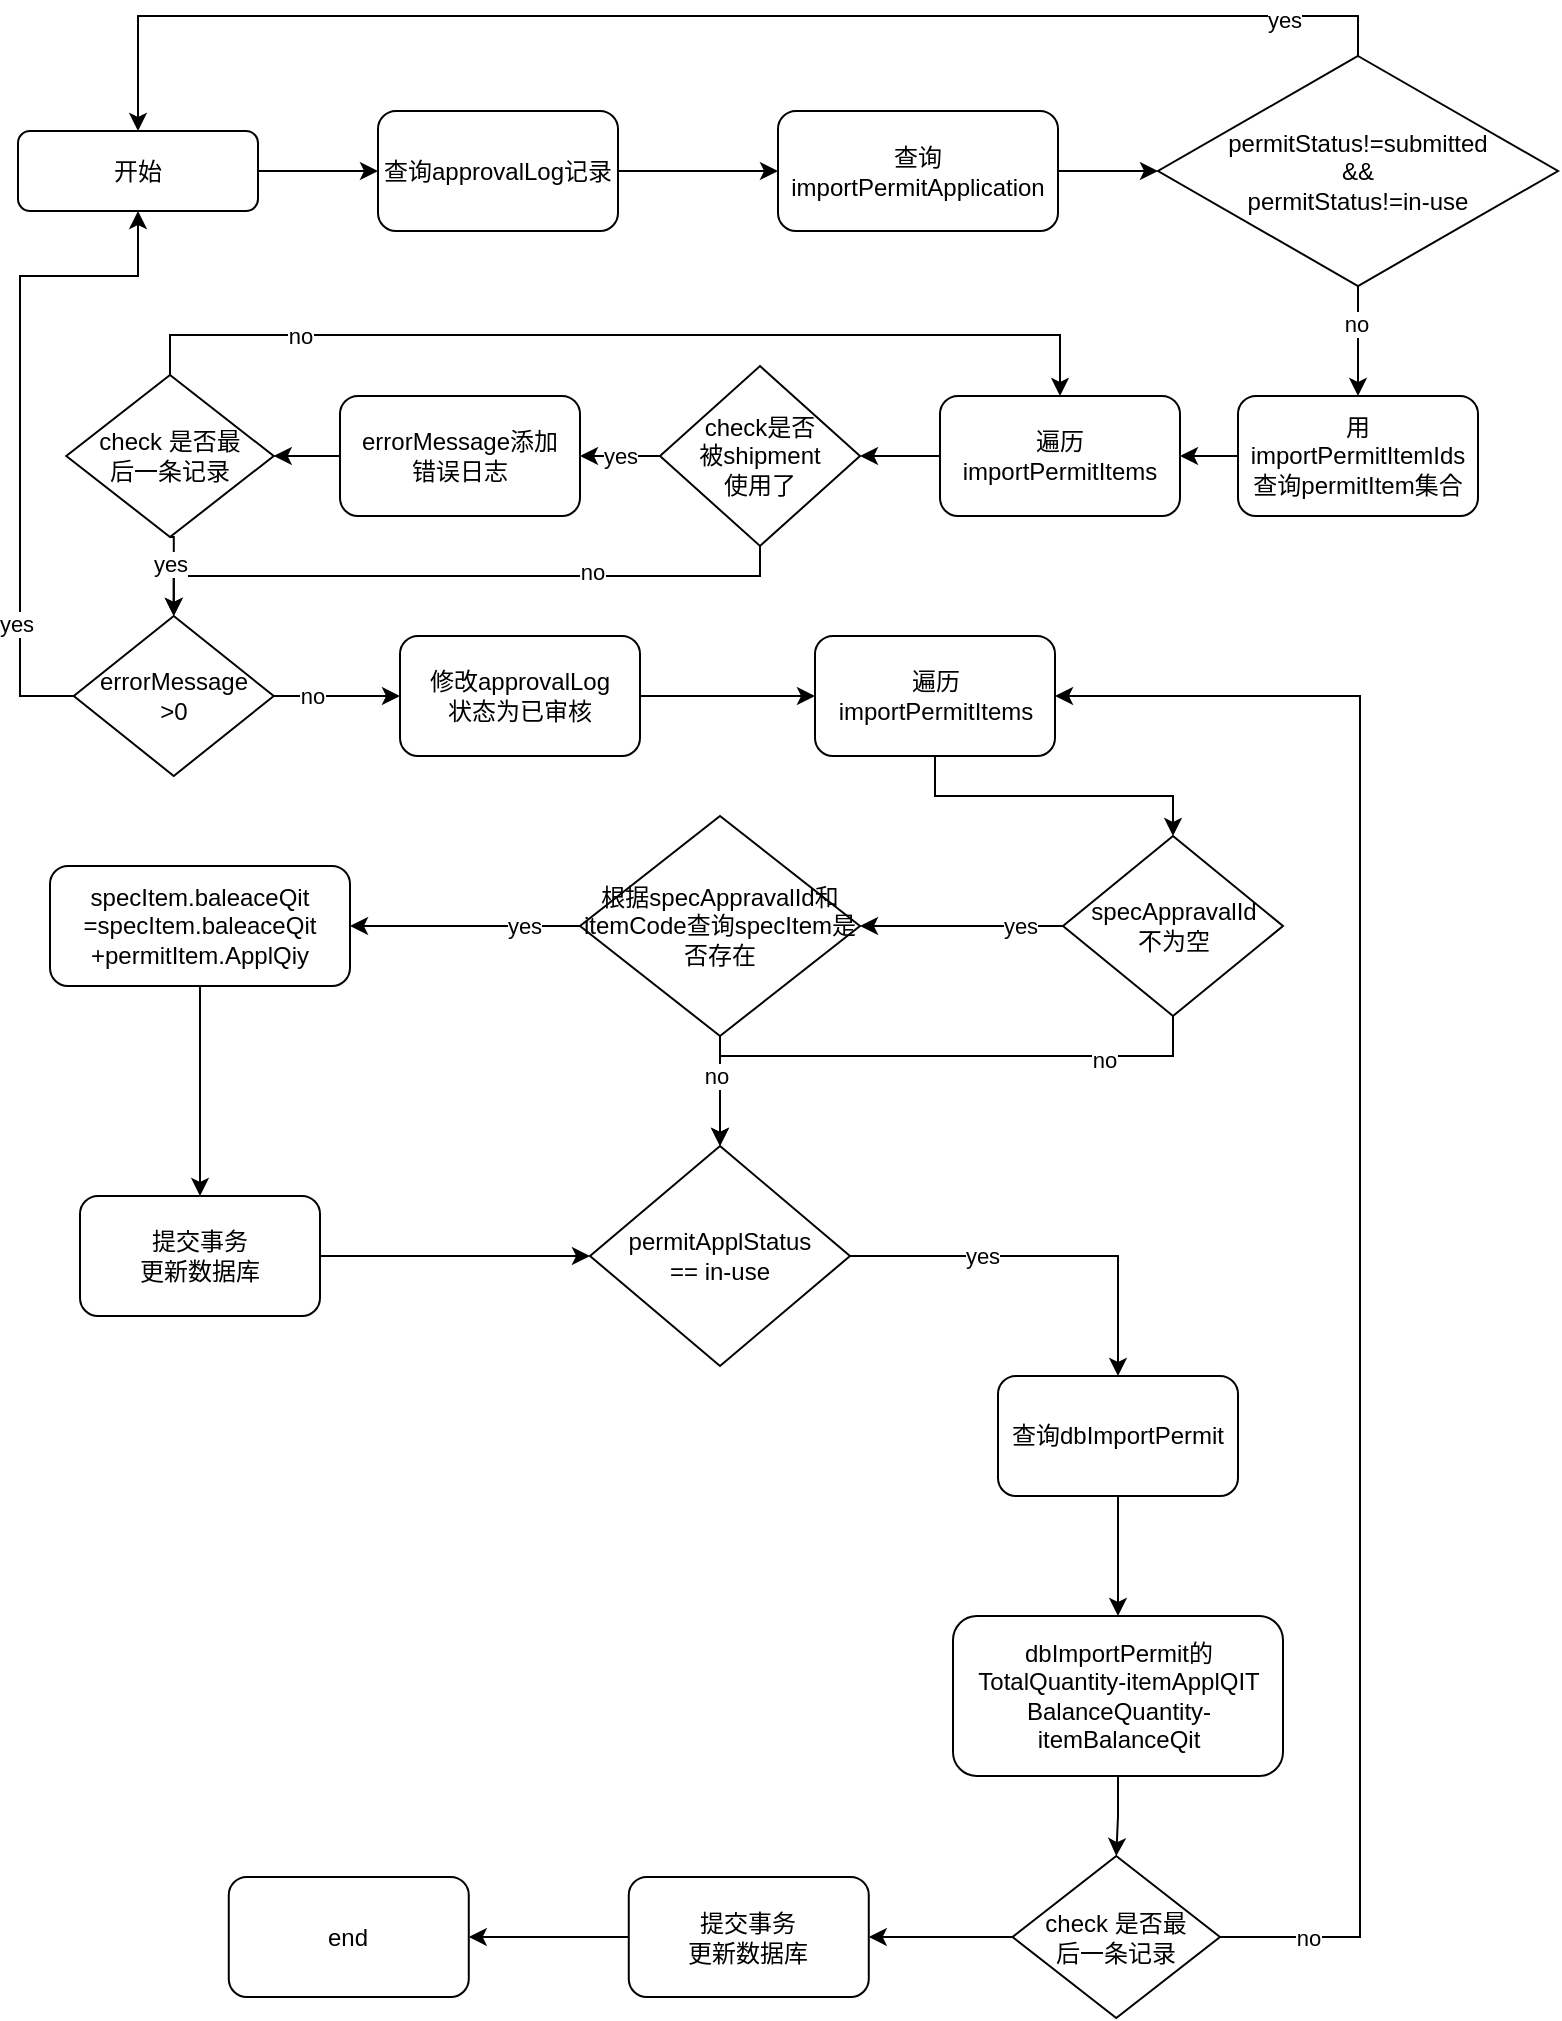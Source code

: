<mxfile version="20.4.0" type="github">
  <diagram id="C5RBs43oDa-KdzZeNtuy" name="Page-1">
    <mxGraphModel dx="1422" dy="780" grid="1" gridSize="10" guides="1" tooltips="1" connect="1" arrows="1" fold="1" page="1" pageScale="1" pageWidth="827" pageHeight="1169" math="0" shadow="0">
      <root>
        <mxCell id="WIyWlLk6GJQsqaUBKTNV-0" />
        <mxCell id="WIyWlLk6GJQsqaUBKTNV-1" parent="WIyWlLk6GJQsqaUBKTNV-0" />
        <mxCell id="7nmXqfAK1qRtBDQloMW5-14" style="edgeStyle=orthogonalEdgeStyle;rounded=0;orthogonalLoop=1;jettySize=auto;html=1;exitX=0.5;exitY=0;exitDx=0;exitDy=0;entryX=0.5;entryY=0;entryDx=0;entryDy=0;" edge="1" parent="WIyWlLk6GJQsqaUBKTNV-1" source="7nmXqfAK1qRtBDQloMW5-2" target="7nmXqfAK1qRtBDQloMW5-9">
          <mxGeometry relative="1" as="geometry" />
        </mxCell>
        <mxCell id="7nmXqfAK1qRtBDQloMW5-15" value="yes" style="edgeLabel;html=1;align=center;verticalAlign=middle;resizable=0;points=[];" vertex="1" connectable="0" parent="7nmXqfAK1qRtBDQloMW5-14">
          <mxGeometry x="-0.834" y="2" relative="1" as="geometry">
            <mxPoint as="offset" />
          </mxGeometry>
        </mxCell>
        <mxCell id="7nmXqfAK1qRtBDQloMW5-17" value="" style="edgeStyle=orthogonalEdgeStyle;rounded=0;orthogonalLoop=1;jettySize=auto;html=1;" edge="1" parent="WIyWlLk6GJQsqaUBKTNV-1" source="7nmXqfAK1qRtBDQloMW5-2" target="7nmXqfAK1qRtBDQloMW5-16">
          <mxGeometry relative="1" as="geometry" />
        </mxCell>
        <mxCell id="7nmXqfAK1qRtBDQloMW5-18" value="no" style="edgeLabel;html=1;align=center;verticalAlign=middle;resizable=0;points=[];" vertex="1" connectable="0" parent="7nmXqfAK1qRtBDQloMW5-17">
          <mxGeometry x="-0.33" y="-1" relative="1" as="geometry">
            <mxPoint as="offset" />
          </mxGeometry>
        </mxCell>
        <mxCell id="7nmXqfAK1qRtBDQloMW5-2" value="&lt;div&gt;permitStatus!=submitted&lt;/div&gt;&lt;div&gt;&amp;amp;&amp;amp;&lt;/div&gt;&lt;div&gt;permitStatus!=in-use&lt;/div&gt;" style="rhombus;whiteSpace=wrap;html=1;" vertex="1" parent="WIyWlLk6GJQsqaUBKTNV-1">
          <mxGeometry x="599" y="50" width="200" height="115" as="geometry" />
        </mxCell>
        <mxCell id="7nmXqfAK1qRtBDQloMW5-8" value="" style="edgeStyle=orthogonalEdgeStyle;rounded=0;orthogonalLoop=1;jettySize=auto;html=1;" edge="1" parent="WIyWlLk6GJQsqaUBKTNV-1" source="7nmXqfAK1qRtBDQloMW5-9" target="7nmXqfAK1qRtBDQloMW5-11">
          <mxGeometry relative="1" as="geometry" />
        </mxCell>
        <mxCell id="7nmXqfAK1qRtBDQloMW5-9" value="开始" style="rounded=1;whiteSpace=wrap;html=1;fontSize=12;glass=0;strokeWidth=1;shadow=0;" vertex="1" parent="WIyWlLk6GJQsqaUBKTNV-1">
          <mxGeometry x="29" y="87.5" width="120" height="40" as="geometry" />
        </mxCell>
        <mxCell id="7nmXqfAK1qRtBDQloMW5-10" value="" style="edgeStyle=orthogonalEdgeStyle;rounded=0;orthogonalLoop=1;jettySize=auto;html=1;" edge="1" parent="WIyWlLk6GJQsqaUBKTNV-1" source="7nmXqfAK1qRtBDQloMW5-11" target="7nmXqfAK1qRtBDQloMW5-12">
          <mxGeometry relative="1" as="geometry" />
        </mxCell>
        <mxCell id="7nmXqfAK1qRtBDQloMW5-11" value="查询approvalLog记录" style="rounded=1;whiteSpace=wrap;html=1;glass=0;strokeWidth=1;shadow=0;" vertex="1" parent="WIyWlLk6GJQsqaUBKTNV-1">
          <mxGeometry x="209" y="77.5" width="120" height="60" as="geometry" />
        </mxCell>
        <mxCell id="7nmXqfAK1qRtBDQloMW5-13" style="edgeStyle=orthogonalEdgeStyle;rounded=0;orthogonalLoop=1;jettySize=auto;html=1;exitX=1;exitY=0.5;exitDx=0;exitDy=0;entryX=0;entryY=0.5;entryDx=0;entryDy=0;" edge="1" parent="WIyWlLk6GJQsqaUBKTNV-1" source="7nmXqfAK1qRtBDQloMW5-12" target="7nmXqfAK1qRtBDQloMW5-2">
          <mxGeometry relative="1" as="geometry" />
        </mxCell>
        <mxCell id="7nmXqfAK1qRtBDQloMW5-12" value="&lt;div&gt;查询&lt;/div&gt;&lt;div&gt;importPermitApplication&lt;br&gt;&lt;/div&gt;" style="whiteSpace=wrap;html=1;rounded=1;glass=0;strokeWidth=1;shadow=0;" vertex="1" parent="WIyWlLk6GJQsqaUBKTNV-1">
          <mxGeometry x="409" y="77.5" width="140" height="60" as="geometry" />
        </mxCell>
        <mxCell id="7nmXqfAK1qRtBDQloMW5-20" value="" style="edgeStyle=orthogonalEdgeStyle;rounded=0;orthogonalLoop=1;jettySize=auto;html=1;" edge="1" parent="WIyWlLk6GJQsqaUBKTNV-1" source="7nmXqfAK1qRtBDQloMW5-16" target="7nmXqfAK1qRtBDQloMW5-19">
          <mxGeometry relative="1" as="geometry" />
        </mxCell>
        <mxCell id="7nmXqfAK1qRtBDQloMW5-16" value="&lt;div&gt;用&lt;br&gt;&lt;/div&gt;&lt;div&gt;importPermitItemIds&lt;/div&gt;&lt;div&gt;查询permitItem集合&lt;br&gt;&lt;/div&gt;" style="rounded=1;whiteSpace=wrap;html=1;" vertex="1" parent="WIyWlLk6GJQsqaUBKTNV-1">
          <mxGeometry x="639" y="220" width="120" height="60" as="geometry" />
        </mxCell>
        <mxCell id="7nmXqfAK1qRtBDQloMW5-22" style="edgeStyle=orthogonalEdgeStyle;rounded=0;orthogonalLoop=1;jettySize=auto;html=1;exitX=0;exitY=0.5;exitDx=0;exitDy=0;entryX=1;entryY=0.5;entryDx=0;entryDy=0;" edge="1" parent="WIyWlLk6GJQsqaUBKTNV-1" source="7nmXqfAK1qRtBDQloMW5-19" target="7nmXqfAK1qRtBDQloMW5-21">
          <mxGeometry relative="1" as="geometry" />
        </mxCell>
        <mxCell id="7nmXqfAK1qRtBDQloMW5-19" value="&lt;div&gt;遍历&lt;br&gt;&lt;/div&gt;&lt;div&gt;importPermitItems&lt;/div&gt;" style="whiteSpace=wrap;html=1;rounded=1;" vertex="1" parent="WIyWlLk6GJQsqaUBKTNV-1">
          <mxGeometry x="490" y="220" width="120" height="60" as="geometry" />
        </mxCell>
        <mxCell id="7nmXqfAK1qRtBDQloMW5-30" value="" style="edgeStyle=orthogonalEdgeStyle;rounded=0;orthogonalLoop=1;jettySize=auto;html=1;" edge="1" parent="WIyWlLk6GJQsqaUBKTNV-1" source="7nmXqfAK1qRtBDQloMW5-21" target="7nmXqfAK1qRtBDQloMW5-29">
          <mxGeometry relative="1" as="geometry" />
        </mxCell>
        <mxCell id="7nmXqfAK1qRtBDQloMW5-31" value="yes" style="edgeLabel;html=1;align=center;verticalAlign=middle;resizable=0;points=[];" vertex="1" connectable="0" parent="7nmXqfAK1qRtBDQloMW5-30">
          <mxGeometry x="-0.68" relative="1" as="geometry">
            <mxPoint x="-14" as="offset" />
          </mxGeometry>
        </mxCell>
        <mxCell id="7nmXqfAK1qRtBDQloMW5-82" style="edgeStyle=orthogonalEdgeStyle;rounded=0;orthogonalLoop=1;jettySize=auto;html=1;exitX=0.5;exitY=1;exitDx=0;exitDy=0;entryX=0.5;entryY=0;entryDx=0;entryDy=0;" edge="1" parent="WIyWlLk6GJQsqaUBKTNV-1" source="7nmXqfAK1qRtBDQloMW5-21" target="7nmXqfAK1qRtBDQloMW5-32">
          <mxGeometry relative="1" as="geometry">
            <Array as="points">
              <mxPoint x="400" y="310" />
              <mxPoint x="107" y="310" />
            </Array>
          </mxGeometry>
        </mxCell>
        <mxCell id="7nmXqfAK1qRtBDQloMW5-83" value="no" style="edgeLabel;html=1;align=center;verticalAlign=middle;resizable=0;points=[];" vertex="1" connectable="0" parent="7nmXqfAK1qRtBDQloMW5-82">
          <mxGeometry x="-0.397" y="-2" relative="1" as="geometry">
            <mxPoint as="offset" />
          </mxGeometry>
        </mxCell>
        <mxCell id="7nmXqfAK1qRtBDQloMW5-21" value="&lt;div&gt;check是否&lt;/div&gt;&lt;div&gt;被shipment&lt;/div&gt;&lt;div&gt;使用了&lt;br&gt;&lt;/div&gt;" style="rhombus;whiteSpace=wrap;html=1;" vertex="1" parent="WIyWlLk6GJQsqaUBKTNV-1">
          <mxGeometry x="350" y="205" width="100" height="90" as="geometry" />
        </mxCell>
        <mxCell id="7nmXqfAK1qRtBDQloMW5-73" value="" style="edgeStyle=orthogonalEdgeStyle;rounded=0;orthogonalLoop=1;jettySize=auto;html=1;" edge="1" parent="WIyWlLk6GJQsqaUBKTNV-1" source="7nmXqfAK1qRtBDQloMW5-29" target="7nmXqfAK1qRtBDQloMW5-72">
          <mxGeometry relative="1" as="geometry" />
        </mxCell>
        <mxCell id="7nmXqfAK1qRtBDQloMW5-29" value="&lt;div&gt;errorMessage添加&lt;/div&gt;&lt;div&gt;错误日志&lt;br&gt;&lt;/div&gt;" style="rounded=1;whiteSpace=wrap;html=1;" vertex="1" parent="WIyWlLk6GJQsqaUBKTNV-1">
          <mxGeometry x="190" y="220" width="120" height="60" as="geometry" />
        </mxCell>
        <mxCell id="7nmXqfAK1qRtBDQloMW5-33" style="edgeStyle=orthogonalEdgeStyle;rounded=0;orthogonalLoop=1;jettySize=auto;html=1;exitX=0;exitY=0.5;exitDx=0;exitDy=0;entryX=0.5;entryY=1;entryDx=0;entryDy=0;" edge="1" parent="WIyWlLk6GJQsqaUBKTNV-1" source="7nmXqfAK1qRtBDQloMW5-32" target="7nmXqfAK1qRtBDQloMW5-9">
          <mxGeometry relative="1" as="geometry">
            <Array as="points">
              <mxPoint x="30" y="370" />
              <mxPoint x="30" y="160" />
              <mxPoint x="89" y="160" />
            </Array>
          </mxGeometry>
        </mxCell>
        <mxCell id="7nmXqfAK1qRtBDQloMW5-34" value="yes" style="edgeLabel;html=1;align=center;verticalAlign=middle;resizable=0;points=[];" vertex="1" connectable="0" parent="7nmXqfAK1qRtBDQloMW5-33">
          <mxGeometry x="-0.616" y="2" relative="1" as="geometry">
            <mxPoint as="offset" />
          </mxGeometry>
        </mxCell>
        <mxCell id="7nmXqfAK1qRtBDQloMW5-36" value="" style="edgeStyle=orthogonalEdgeStyle;rounded=0;orthogonalLoop=1;jettySize=auto;html=1;" edge="1" parent="WIyWlLk6GJQsqaUBKTNV-1" source="7nmXqfAK1qRtBDQloMW5-32" target="7nmXqfAK1qRtBDQloMW5-35">
          <mxGeometry relative="1" as="geometry" />
        </mxCell>
        <mxCell id="7nmXqfAK1qRtBDQloMW5-37" value="no" style="edgeLabel;html=1;align=center;verticalAlign=middle;resizable=0;points=[];" vertex="1" connectable="0" parent="7nmXqfAK1qRtBDQloMW5-36">
          <mxGeometry x="-0.692" y="-1" relative="1" as="geometry">
            <mxPoint x="9" y="-1" as="offset" />
          </mxGeometry>
        </mxCell>
        <mxCell id="7nmXqfAK1qRtBDQloMW5-32" value="&lt;div&gt;errorMessage&lt;/div&gt;&lt;div&gt;&amp;gt;0&lt;br&gt;&lt;/div&gt;" style="rhombus;whiteSpace=wrap;html=1;" vertex="1" parent="WIyWlLk6GJQsqaUBKTNV-1">
          <mxGeometry x="56.87" y="330" width="100" height="80" as="geometry" />
        </mxCell>
        <mxCell id="7nmXqfAK1qRtBDQloMW5-39" value="" style="edgeStyle=orthogonalEdgeStyle;rounded=0;orthogonalLoop=1;jettySize=auto;html=1;" edge="1" parent="WIyWlLk6GJQsqaUBKTNV-1" source="7nmXqfAK1qRtBDQloMW5-35" target="7nmXqfAK1qRtBDQloMW5-38">
          <mxGeometry relative="1" as="geometry" />
        </mxCell>
        <mxCell id="7nmXqfAK1qRtBDQloMW5-35" value="&lt;div&gt;修改approvalLog&lt;/div&gt;&lt;div&gt;状态为已审核&lt;br&gt;&lt;/div&gt;" style="rounded=1;whiteSpace=wrap;html=1;" vertex="1" parent="WIyWlLk6GJQsqaUBKTNV-1">
          <mxGeometry x="220" y="340" width="120" height="60" as="geometry" />
        </mxCell>
        <mxCell id="7nmXqfAK1qRtBDQloMW5-43" style="edgeStyle=orthogonalEdgeStyle;rounded=0;orthogonalLoop=1;jettySize=auto;html=1;exitX=0.5;exitY=1;exitDx=0;exitDy=0;entryX=0.5;entryY=0;entryDx=0;entryDy=0;" edge="1" parent="WIyWlLk6GJQsqaUBKTNV-1" source="7nmXqfAK1qRtBDQloMW5-38" target="7nmXqfAK1qRtBDQloMW5-42">
          <mxGeometry relative="1" as="geometry" />
        </mxCell>
        <mxCell id="7nmXqfAK1qRtBDQloMW5-38" value="&lt;div&gt;遍历&lt;/div&gt;&lt;div&gt;importPermitItems&lt;br&gt;&lt;/div&gt;" style="rounded=1;whiteSpace=wrap;html=1;" vertex="1" parent="WIyWlLk6GJQsqaUBKTNV-1">
          <mxGeometry x="427.5" y="340" width="120" height="60" as="geometry" />
        </mxCell>
        <mxCell id="7nmXqfAK1qRtBDQloMW5-46" value="" style="edgeStyle=orthogonalEdgeStyle;rounded=0;orthogonalLoop=1;jettySize=auto;html=1;entryX=1;entryY=0.5;entryDx=0;entryDy=0;" edge="1" parent="WIyWlLk6GJQsqaUBKTNV-1" source="7nmXqfAK1qRtBDQloMW5-42" target="7nmXqfAK1qRtBDQloMW5-48">
          <mxGeometry relative="1" as="geometry">
            <mxPoint x="390" y="585" as="targetPoint" />
          </mxGeometry>
        </mxCell>
        <mxCell id="7nmXqfAK1qRtBDQloMW5-47" value="yes" style="edgeLabel;html=1;align=center;verticalAlign=middle;resizable=0;points=[];" vertex="1" connectable="0" parent="7nmXqfAK1qRtBDQloMW5-46">
          <mxGeometry x="-0.683" y="1" relative="1" as="geometry">
            <mxPoint x="-6" y="-1" as="offset" />
          </mxGeometry>
        </mxCell>
        <mxCell id="7nmXqfAK1qRtBDQloMW5-60" style="edgeStyle=orthogonalEdgeStyle;rounded=0;orthogonalLoop=1;jettySize=auto;html=1;exitX=0.5;exitY=1;exitDx=0;exitDy=0;entryX=0.5;entryY=0;entryDx=0;entryDy=0;" edge="1" parent="WIyWlLk6GJQsqaUBKTNV-1" source="7nmXqfAK1qRtBDQloMW5-42" target="7nmXqfAK1qRtBDQloMW5-56">
          <mxGeometry relative="1" as="geometry">
            <Array as="points">
              <mxPoint x="607" y="550" />
              <mxPoint x="380" y="550" />
            </Array>
          </mxGeometry>
        </mxCell>
        <mxCell id="7nmXqfAK1qRtBDQloMW5-61" value="no" style="edgeLabel;html=1;align=center;verticalAlign=middle;resizable=0;points=[];" vertex="1" connectable="0" parent="7nmXqfAK1qRtBDQloMW5-60">
          <mxGeometry x="-0.627" y="2" relative="1" as="geometry">
            <mxPoint as="offset" />
          </mxGeometry>
        </mxCell>
        <mxCell id="7nmXqfAK1qRtBDQloMW5-42" value="&lt;div&gt;specAppravalId&lt;/div&gt;&lt;div&gt;不为空&lt;br&gt;&lt;/div&gt;" style="rhombus;whiteSpace=wrap;html=1;" vertex="1" parent="WIyWlLk6GJQsqaUBKTNV-1">
          <mxGeometry x="551.5" y="440" width="110" height="90" as="geometry" />
        </mxCell>
        <mxCell id="7nmXqfAK1qRtBDQloMW5-52" value="" style="edgeStyle=orthogonalEdgeStyle;rounded=0;orthogonalLoop=1;jettySize=auto;html=1;" edge="1" parent="WIyWlLk6GJQsqaUBKTNV-1" source="7nmXqfAK1qRtBDQloMW5-48" target="7nmXqfAK1qRtBDQloMW5-51">
          <mxGeometry relative="1" as="geometry" />
        </mxCell>
        <mxCell id="7nmXqfAK1qRtBDQloMW5-53" value="yes" style="edgeLabel;html=1;align=center;verticalAlign=middle;resizable=0;points=[];" vertex="1" connectable="0" parent="7nmXqfAK1qRtBDQloMW5-52">
          <mxGeometry x="-0.694" y="-1" relative="1" as="geometry">
            <mxPoint x="-11" y="1" as="offset" />
          </mxGeometry>
        </mxCell>
        <mxCell id="7nmXqfAK1qRtBDQloMW5-58" style="edgeStyle=orthogonalEdgeStyle;rounded=0;orthogonalLoop=1;jettySize=auto;html=1;exitX=0.5;exitY=1;exitDx=0;exitDy=0;entryX=0.5;entryY=0;entryDx=0;entryDy=0;" edge="1" parent="WIyWlLk6GJQsqaUBKTNV-1" source="7nmXqfAK1qRtBDQloMW5-48" target="7nmXqfAK1qRtBDQloMW5-56">
          <mxGeometry relative="1" as="geometry" />
        </mxCell>
        <mxCell id="7nmXqfAK1qRtBDQloMW5-59" value="no" style="edgeLabel;html=1;align=center;verticalAlign=middle;resizable=0;points=[];" vertex="1" connectable="0" parent="7nmXqfAK1qRtBDQloMW5-58">
          <mxGeometry x="-0.267" y="-2" relative="1" as="geometry">
            <mxPoint as="offset" />
          </mxGeometry>
        </mxCell>
        <mxCell id="7nmXqfAK1qRtBDQloMW5-48" value="根据specAppravalId和itemCode查询specItem是否存在" style="rhombus;whiteSpace=wrap;html=1;" vertex="1" parent="WIyWlLk6GJQsqaUBKTNV-1">
          <mxGeometry x="310" y="430" width="140" height="110" as="geometry" />
        </mxCell>
        <mxCell id="7nmXqfAK1qRtBDQloMW5-55" value="" style="edgeStyle=orthogonalEdgeStyle;rounded=0;orthogonalLoop=1;jettySize=auto;html=1;" edge="1" parent="WIyWlLk6GJQsqaUBKTNV-1" source="7nmXqfAK1qRtBDQloMW5-51" target="7nmXqfAK1qRtBDQloMW5-54">
          <mxGeometry relative="1" as="geometry" />
        </mxCell>
        <mxCell id="7nmXqfAK1qRtBDQloMW5-51" value="&lt;div&gt;specItem.baleaceQit&lt;/div&gt;&lt;div&gt;=specItem.baleaceQit&lt;/div&gt;&lt;div&gt;+permitItem.ApplQiy&lt;br&gt;&lt;/div&gt;" style="rounded=1;whiteSpace=wrap;html=1;" vertex="1" parent="WIyWlLk6GJQsqaUBKTNV-1">
          <mxGeometry x="45" y="455" width="150" height="60" as="geometry" />
        </mxCell>
        <mxCell id="7nmXqfAK1qRtBDQloMW5-57" style="edgeStyle=orthogonalEdgeStyle;rounded=0;orthogonalLoop=1;jettySize=auto;html=1;exitX=1;exitY=0.5;exitDx=0;exitDy=0;" edge="1" parent="WIyWlLk6GJQsqaUBKTNV-1" source="7nmXqfAK1qRtBDQloMW5-54" target="7nmXqfAK1qRtBDQloMW5-56">
          <mxGeometry relative="1" as="geometry" />
        </mxCell>
        <mxCell id="7nmXqfAK1qRtBDQloMW5-54" value="&lt;div&gt;提交事务&lt;br&gt;&lt;/div&gt;&lt;div&gt;更新数据库&lt;/div&gt;" style="rounded=1;whiteSpace=wrap;html=1;" vertex="1" parent="WIyWlLk6GJQsqaUBKTNV-1">
          <mxGeometry x="60" y="620" width="120" height="60" as="geometry" />
        </mxCell>
        <mxCell id="7nmXqfAK1qRtBDQloMW5-63" value="" style="edgeStyle=orthogonalEdgeStyle;rounded=0;orthogonalLoop=1;jettySize=auto;html=1;" edge="1" parent="WIyWlLk6GJQsqaUBKTNV-1" source="7nmXqfAK1qRtBDQloMW5-56" target="7nmXqfAK1qRtBDQloMW5-62">
          <mxGeometry relative="1" as="geometry" />
        </mxCell>
        <mxCell id="7nmXqfAK1qRtBDQloMW5-64" value="yes" style="edgeLabel;html=1;align=center;verticalAlign=middle;resizable=0;points=[];" vertex="1" connectable="0" parent="7nmXqfAK1qRtBDQloMW5-63">
          <mxGeometry x="-0.29" y="-1" relative="1" as="geometry">
            <mxPoint x="-3" y="-1" as="offset" />
          </mxGeometry>
        </mxCell>
        <mxCell id="7nmXqfAK1qRtBDQloMW5-56" value="&lt;div&gt;permitApplStatus&lt;/div&gt;&lt;div&gt;== in-use&lt;br&gt;&lt;/div&gt;" style="rhombus;whiteSpace=wrap;html=1;" vertex="1" parent="WIyWlLk6GJQsqaUBKTNV-1">
          <mxGeometry x="315" y="595" width="130" height="110" as="geometry" />
        </mxCell>
        <mxCell id="7nmXqfAK1qRtBDQloMW5-66" value="" style="edgeStyle=orthogonalEdgeStyle;rounded=0;orthogonalLoop=1;jettySize=auto;html=1;" edge="1" parent="WIyWlLk6GJQsqaUBKTNV-1" source="7nmXqfAK1qRtBDQloMW5-62" target="7nmXqfAK1qRtBDQloMW5-65">
          <mxGeometry relative="1" as="geometry" />
        </mxCell>
        <mxCell id="7nmXqfAK1qRtBDQloMW5-62" value="查询dbImportPermit" style="rounded=1;whiteSpace=wrap;html=1;" vertex="1" parent="WIyWlLk6GJQsqaUBKTNV-1">
          <mxGeometry x="519" y="710" width="120" height="60" as="geometry" />
        </mxCell>
        <mxCell id="7nmXqfAK1qRtBDQloMW5-69" value="" style="edgeStyle=orthogonalEdgeStyle;rounded=0;orthogonalLoop=1;jettySize=auto;html=1;" edge="1" parent="WIyWlLk6GJQsqaUBKTNV-1" source="7nmXqfAK1qRtBDQloMW5-65" target="7nmXqfAK1qRtBDQloMW5-68">
          <mxGeometry relative="1" as="geometry" />
        </mxCell>
        <mxCell id="7nmXqfAK1qRtBDQloMW5-65" value="&lt;div&gt;dbImportPermit的&lt;/div&gt;&lt;div&gt;TotalQuantity-itemApplQIT&lt;/div&gt;&lt;div&gt;BalanceQuantity-itemBalanceQit&lt;br&gt;&lt;/div&gt;" style="rounded=1;whiteSpace=wrap;html=1;" vertex="1" parent="WIyWlLk6GJQsqaUBKTNV-1">
          <mxGeometry x="496.5" y="830" width="165" height="80" as="geometry" />
        </mxCell>
        <mxCell id="7nmXqfAK1qRtBDQloMW5-70" style="edgeStyle=orthogonalEdgeStyle;rounded=0;orthogonalLoop=1;jettySize=auto;html=1;exitX=1;exitY=0.5;exitDx=0;exitDy=0;entryX=1;entryY=0.5;entryDx=0;entryDy=0;" edge="1" parent="WIyWlLk6GJQsqaUBKTNV-1" source="7nmXqfAK1qRtBDQloMW5-68" target="7nmXqfAK1qRtBDQloMW5-38">
          <mxGeometry relative="1" as="geometry">
            <Array as="points">
              <mxPoint x="700" y="991" />
              <mxPoint x="700" y="370" />
            </Array>
          </mxGeometry>
        </mxCell>
        <mxCell id="7nmXqfAK1qRtBDQloMW5-71" value="no" style="edgeLabel;html=1;align=center;verticalAlign=middle;resizable=0;points=[];" vertex="1" connectable="0" parent="7nmXqfAK1qRtBDQloMW5-70">
          <mxGeometry x="-0.94" y="1" relative="1" as="geometry">
            <mxPoint x="18" y="1" as="offset" />
          </mxGeometry>
        </mxCell>
        <mxCell id="7nmXqfAK1qRtBDQloMW5-79" value="" style="edgeStyle=orthogonalEdgeStyle;rounded=0;orthogonalLoop=1;jettySize=auto;html=1;" edge="1" parent="WIyWlLk6GJQsqaUBKTNV-1" source="7nmXqfAK1qRtBDQloMW5-68" target="7nmXqfAK1qRtBDQloMW5-78">
          <mxGeometry relative="1" as="geometry" />
        </mxCell>
        <mxCell id="7nmXqfAK1qRtBDQloMW5-68" value="&lt;div&gt;check 是否最&lt;/div&gt;&lt;div&gt;后一条记录&lt;/div&gt;" style="rhombus;whiteSpace=wrap;html=1;" vertex="1" parent="WIyWlLk6GJQsqaUBKTNV-1">
          <mxGeometry x="526.26" y="950" width="103.74" height="81" as="geometry" />
        </mxCell>
        <mxCell id="7nmXqfAK1qRtBDQloMW5-74" style="edgeStyle=orthogonalEdgeStyle;rounded=0;orthogonalLoop=1;jettySize=auto;html=1;exitX=0.5;exitY=0;exitDx=0;exitDy=0;entryX=0.5;entryY=0;entryDx=0;entryDy=0;" edge="1" parent="WIyWlLk6GJQsqaUBKTNV-1" source="7nmXqfAK1qRtBDQloMW5-72" target="7nmXqfAK1qRtBDQloMW5-19">
          <mxGeometry relative="1" as="geometry" />
        </mxCell>
        <mxCell id="7nmXqfAK1qRtBDQloMW5-75" value="no" style="edgeLabel;html=1;align=center;verticalAlign=middle;resizable=0;points=[];" vertex="1" connectable="0" parent="7nmXqfAK1qRtBDQloMW5-74">
          <mxGeometry x="-0.657" y="1" relative="1" as="geometry">
            <mxPoint y="1" as="offset" />
          </mxGeometry>
        </mxCell>
        <mxCell id="7nmXqfAK1qRtBDQloMW5-76" style="edgeStyle=orthogonalEdgeStyle;rounded=0;orthogonalLoop=1;jettySize=auto;html=1;exitX=0.5;exitY=1;exitDx=0;exitDy=0;entryX=0.5;entryY=0;entryDx=0;entryDy=0;" edge="1" parent="WIyWlLk6GJQsqaUBKTNV-1" source="7nmXqfAK1qRtBDQloMW5-72" target="7nmXqfAK1qRtBDQloMW5-32">
          <mxGeometry relative="1" as="geometry" />
        </mxCell>
        <mxCell id="7nmXqfAK1qRtBDQloMW5-77" value="yes" style="edgeLabel;html=1;align=center;verticalAlign=middle;resizable=0;points=[];" vertex="1" connectable="0" parent="7nmXqfAK1qRtBDQloMW5-76">
          <mxGeometry x="-0.302" y="-2" relative="1" as="geometry">
            <mxPoint y="1" as="offset" />
          </mxGeometry>
        </mxCell>
        <mxCell id="7nmXqfAK1qRtBDQloMW5-72" value="&lt;div&gt;check 是否最&lt;/div&gt;&lt;div&gt;后一条记录&lt;/div&gt;" style="rhombus;whiteSpace=wrap;html=1;" vertex="1" parent="WIyWlLk6GJQsqaUBKTNV-1">
          <mxGeometry x="53.13" y="209.5" width="103.74" height="81" as="geometry" />
        </mxCell>
        <mxCell id="7nmXqfAK1qRtBDQloMW5-81" value="" style="edgeStyle=orthogonalEdgeStyle;rounded=0;orthogonalLoop=1;jettySize=auto;html=1;" edge="1" parent="WIyWlLk6GJQsqaUBKTNV-1" source="7nmXqfAK1qRtBDQloMW5-78" target="7nmXqfAK1qRtBDQloMW5-80">
          <mxGeometry relative="1" as="geometry" />
        </mxCell>
        <mxCell id="7nmXqfAK1qRtBDQloMW5-78" value="&lt;div&gt;提交事务&lt;br&gt;&lt;/div&gt;&lt;div&gt;更新数据库&lt;/div&gt;" style="rounded=1;whiteSpace=wrap;html=1;" vertex="1" parent="WIyWlLk6GJQsqaUBKTNV-1">
          <mxGeometry x="334.39" y="960.5" width="120" height="60" as="geometry" />
        </mxCell>
        <mxCell id="7nmXqfAK1qRtBDQloMW5-80" value="end" style="whiteSpace=wrap;html=1;rounded=1;" vertex="1" parent="WIyWlLk6GJQsqaUBKTNV-1">
          <mxGeometry x="134.39" y="960.5" width="120" height="60" as="geometry" />
        </mxCell>
      </root>
    </mxGraphModel>
  </diagram>
</mxfile>
